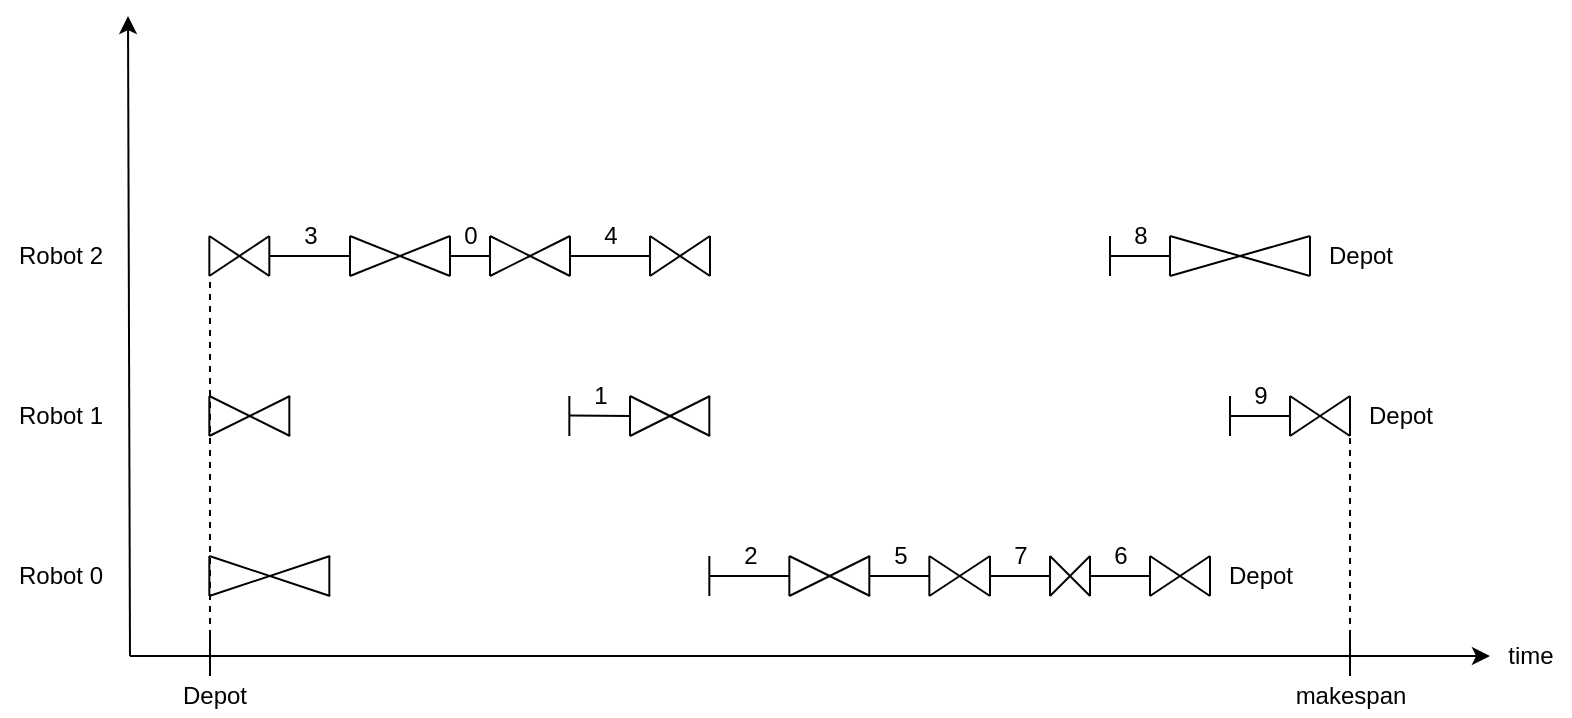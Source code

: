 <mxfile version="13.1.14" type="google"><diagram id="EZQV7ug1SYSrj5uGV_b-" name="Page-1"><mxGraphModel dx="891" dy="491" grid="1" gridSize="10" guides="1" tooltips="1" connect="1" arrows="1" fold="1" page="1" pageScale="1" pageWidth="1654" pageHeight="1169" math="0" shadow="0"><root><mxCell id="0"/><mxCell id="1" parent="0"/><mxCell id="-zJ7v5Dv4l9Q83hzlITT-1" value="" style="endArrow=classic;html=1;" parent="1" edge="1"><mxGeometry width="50" height="50" relative="1" as="geometry"><mxPoint x="160" y="1080" as="sourcePoint"/><mxPoint x="159" y="760" as="targetPoint"/></mxGeometry></mxCell><mxCell id="-zJ7v5Dv4l9Q83hzlITT-3" value="" style="endArrow=classic;html=1;" parent="1" target="-zJ7v5Dv4l9Q83hzlITT-23" edge="1"><mxGeometry width="50" height="50" relative="1" as="geometry"><mxPoint x="160" y="1080" as="sourcePoint"/><mxPoint x="680" y="1080" as="targetPoint"/></mxGeometry></mxCell><mxCell id="-zJ7v5Dv4l9Q83hzlITT-11" value="" style="endArrow=none;html=1;" parent="1" edge="1"><mxGeometry width="50" height="50" relative="1" as="geometry"><mxPoint x="199.67" y="890" as="sourcePoint"/><mxPoint x="199.67" y="870" as="targetPoint"/></mxGeometry></mxCell><mxCell id="-zJ7v5Dv4l9Q83hzlITT-12" value="" style="endArrow=none;html=1;" parent="1" edge="1"><mxGeometry width="50" height="50" relative="1" as="geometry"><mxPoint x="229.67" y="890" as="sourcePoint"/><mxPoint x="229.67" y="870" as="targetPoint"/></mxGeometry></mxCell><mxCell id="-zJ7v5Dv4l9Q83hzlITT-13" value="" style="endArrow=none;html=1;" parent="1" edge="1"><mxGeometry width="50" height="50" relative="1" as="geometry"><mxPoint x="199.67" y="870" as="sourcePoint"/><mxPoint x="229.67" y="890" as="targetPoint"/></mxGeometry></mxCell><mxCell id="-zJ7v5Dv4l9Q83hzlITT-14" value="" style="endArrow=none;html=1;" parent="1" edge="1"><mxGeometry width="50" height="50" relative="1" as="geometry"><mxPoint x="199.67" y="890" as="sourcePoint"/><mxPoint x="229.67" y="870" as="targetPoint"/></mxGeometry></mxCell><mxCell id="-zJ7v5Dv4l9Q83hzlITT-15" value="" style="endArrow=none;html=1;" parent="1" edge="1"><mxGeometry width="50" height="50" relative="1" as="geometry"><mxPoint x="229.67" y="880" as="sourcePoint"/><mxPoint x="269.67" y="880" as="targetPoint"/></mxGeometry></mxCell><mxCell id="-zJ7v5Dv4l9Q83hzlITT-16" value="" style="endArrow=none;html=1;" parent="1" edge="1"><mxGeometry width="50" height="50" relative="1" as="geometry"><mxPoint x="270" y="890" as="sourcePoint"/><mxPoint x="270" y="870" as="targetPoint"/></mxGeometry></mxCell><mxCell id="-zJ7v5Dv4l9Q83hzlITT-17" value="3" style="text;html=1;align=center;verticalAlign=middle;resizable=0;points=[];autosize=1;" parent="1" vertex="1"><mxGeometry x="239.67" y="860" width="20" height="20" as="geometry"/></mxCell><mxCell id="-zJ7v5Dv4l9Q83hzlITT-19" value="" style="endArrow=none;html=1;" parent="1" edge="1"><mxGeometry width="50" height="50" relative="1" as="geometry"><mxPoint x="200" y="1090" as="sourcePoint"/><mxPoint x="200" y="1070" as="targetPoint"/></mxGeometry></mxCell><mxCell id="-zJ7v5Dv4l9Q83hzlITT-20" value="Depot" style="text;html=1;align=center;verticalAlign=middle;resizable=0;points=[];autosize=1;" parent="1" vertex="1"><mxGeometry x="177" y="1090" width="50" height="20" as="geometry"/></mxCell><mxCell id="-zJ7v5Dv4l9Q83hzlITT-23" value="time" style="text;html=1;align=center;verticalAlign=middle;resizable=0;points=[];autosize=1;" parent="1" vertex="1"><mxGeometry x="840" y="1070" width="40" height="20" as="geometry"/></mxCell><mxCell id="-zJ7v5Dv4l9Q83hzlITT-27" value="" style="endArrow=none;html=1;" parent="1" edge="1"><mxGeometry width="50" height="50" relative="1" as="geometry"><mxPoint x="320" y="890" as="sourcePoint"/><mxPoint x="320" y="870" as="targetPoint"/></mxGeometry></mxCell><mxCell id="-zJ7v5Dv4l9Q83hzlITT-28" value="" style="endArrow=none;html=1;" parent="1" edge="1"><mxGeometry width="50" height="50" relative="1" as="geometry"><mxPoint x="270" y="870" as="sourcePoint"/><mxPoint x="320" y="890" as="targetPoint"/></mxGeometry></mxCell><mxCell id="-zJ7v5Dv4l9Q83hzlITT-29" value="" style="endArrow=none;html=1;" parent="1" edge="1"><mxGeometry width="50" height="50" relative="1" as="geometry"><mxPoint x="270" y="890" as="sourcePoint"/><mxPoint x="320" y="870" as="targetPoint"/></mxGeometry></mxCell><mxCell id="-zJ7v5Dv4l9Q83hzlITT-30" value="" style="endArrow=none;html=1;" parent="1" edge="1"><mxGeometry width="50" height="50" relative="1" as="geometry"><mxPoint x="320.0" y="880" as="sourcePoint"/><mxPoint x="340" y="880" as="targetPoint"/></mxGeometry></mxCell><mxCell id="-zJ7v5Dv4l9Q83hzlITT-31" value="" style="endArrow=none;html=1;" parent="1" edge="1"><mxGeometry width="50" height="50" relative="1" as="geometry"><mxPoint x="340" y="890" as="sourcePoint"/><mxPoint x="340" y="870" as="targetPoint"/></mxGeometry></mxCell><mxCell id="-zJ7v5Dv4l9Q83hzlITT-32" value="0" style="text;html=1;align=center;verticalAlign=middle;resizable=0;points=[];autosize=1;" parent="1" vertex="1"><mxGeometry x="319.67" y="860" width="20" height="20" as="geometry"/></mxCell><mxCell id="-hGhdVRFK6GKKIBSV2Wx-4" value="&lt;font style=&quot;font-size: 12px&quot;&gt;Robot 0&lt;/font&gt;" style="text;html=1;align=center;verticalAlign=middle;resizable=0;points=[];autosize=1;" parent="1" vertex="1"><mxGeometry x="95" y="1030" width="60" height="20" as="geometry"/></mxCell><mxCell id="-hGhdVRFK6GKKIBSV2Wx-5" value="&lt;font style=&quot;font-size: 12px&quot;&gt;Robot 1&lt;/font&gt;" style="text;html=1;align=center;verticalAlign=middle;resizable=0;points=[];autosize=1;" parent="1" vertex="1"><mxGeometry x="95" y="950" width="60" height="20" as="geometry"/></mxCell><mxCell id="-hGhdVRFK6GKKIBSV2Wx-6" value="&lt;font style=&quot;font-size: 12px&quot;&gt;Robot 2&lt;/font&gt;" style="text;html=1;align=center;verticalAlign=middle;resizable=0;points=[];autosize=1;" parent="1" vertex="1"><mxGeometry x="95" y="870" width="60" height="20" as="geometry"/></mxCell><mxCell id="IjAKpEGFT8FIH4Zyo8Ix-1" value="" style="endArrow=none;html=1;" parent="1" edge="1"><mxGeometry width="50" height="50" relative="1" as="geometry"><mxPoint x="199.67" y="970" as="sourcePoint"/><mxPoint x="199.67" y="950" as="targetPoint"/></mxGeometry></mxCell><mxCell id="IjAKpEGFT8FIH4Zyo8Ix-2" value="" style="endArrow=none;html=1;" parent="1" edge="1"><mxGeometry width="50" height="50" relative="1" as="geometry"><mxPoint x="239.67" y="970" as="sourcePoint"/><mxPoint x="239.67" y="950" as="targetPoint"/></mxGeometry></mxCell><mxCell id="IjAKpEGFT8FIH4Zyo8Ix-3" value="" style="endArrow=none;html=1;" parent="1" edge="1"><mxGeometry width="50" height="50" relative="1" as="geometry"><mxPoint x="199.67" y="950" as="sourcePoint"/><mxPoint x="240" y="970" as="targetPoint"/></mxGeometry></mxCell><mxCell id="IjAKpEGFT8FIH4Zyo8Ix-4" value="" style="endArrow=none;html=1;" parent="1" edge="1"><mxGeometry width="50" height="50" relative="1" as="geometry"><mxPoint x="199.67" y="970" as="sourcePoint"/><mxPoint x="240" y="950" as="targetPoint"/></mxGeometry></mxCell><mxCell id="IjAKpEGFT8FIH4Zyo8Ix-11" value="" style="endArrow=none;html=1;" parent="1" edge="1"><mxGeometry width="50" height="50" relative="1" as="geometry"><mxPoint x="379.67" y="970" as="sourcePoint"/><mxPoint x="379.67" y="950" as="targetPoint"/></mxGeometry></mxCell><mxCell id="IjAKpEGFT8FIH4Zyo8Ix-13" value="" style="endArrow=none;html=1;" parent="1" edge="1"><mxGeometry width="50" height="50" relative="1" as="geometry"><mxPoint x="379.67" y="959.8" as="sourcePoint"/><mxPoint x="410" y="960" as="targetPoint"/></mxGeometry></mxCell><mxCell id="IjAKpEGFT8FIH4Zyo8Ix-14" value="" style="endArrow=none;html=1;" parent="1" edge="1"><mxGeometry width="50" height="50" relative="1" as="geometry"><mxPoint x="410.0" y="970" as="sourcePoint"/><mxPoint x="410.0" y="950" as="targetPoint"/></mxGeometry></mxCell><mxCell id="IjAKpEGFT8FIH4Zyo8Ix-15" value="1" style="text;html=1;align=center;verticalAlign=middle;resizable=0;points=[];autosize=1;" parent="1" vertex="1"><mxGeometry x="384.67" y="940" width="20" height="20" as="geometry"/></mxCell><mxCell id="Ef2eGPEWTaYH5UgkYiF2-2" value="" style="endArrow=none;html=1;" parent="1" edge="1"><mxGeometry width="50" height="50" relative="1" as="geometry"><mxPoint x="340" y="890" as="sourcePoint"/><mxPoint x="380" y="870" as="targetPoint"/></mxGeometry></mxCell><mxCell id="Ef2eGPEWTaYH5UgkYiF2-3" value="" style="endArrow=none;html=1;" parent="1" edge="1"><mxGeometry width="50" height="50" relative="1" as="geometry"><mxPoint x="340" y="870" as="sourcePoint"/><mxPoint x="380" y="890" as="targetPoint"/></mxGeometry></mxCell><mxCell id="Ef2eGPEWTaYH5UgkYiF2-4" value="" style="endArrow=none;html=1;" parent="1" edge="1"><mxGeometry width="50" height="50" relative="1" as="geometry"><mxPoint x="380" y="890" as="sourcePoint"/><mxPoint x="380" y="870" as="targetPoint"/></mxGeometry></mxCell><mxCell id="Ef2eGPEWTaYH5UgkYiF2-5" value="" style="endArrow=none;html=1;" parent="1" edge="1"><mxGeometry width="50" height="50" relative="1" as="geometry"><mxPoint x="380" y="880" as="sourcePoint"/><mxPoint x="420" y="880" as="targetPoint"/></mxGeometry></mxCell><mxCell id="Ef2eGPEWTaYH5UgkYiF2-6" value="" style="endArrow=none;html=1;" parent="1" edge="1"><mxGeometry width="50" height="50" relative="1" as="geometry"><mxPoint x="420" y="890" as="sourcePoint"/><mxPoint x="420" y="870" as="targetPoint"/></mxGeometry></mxCell><mxCell id="Ef2eGPEWTaYH5UgkYiF2-7" value="4" style="text;html=1;align=center;verticalAlign=middle;resizable=0;points=[];autosize=1;" parent="1" vertex="1"><mxGeometry x="389.67" y="860" width="20" height="20" as="geometry"/></mxCell><mxCell id="SAGwPhN7b7mxbq9nuZTK-1" value="" style="endArrow=none;html=1;" parent="1" edge="1"><mxGeometry width="50" height="50" relative="1" as="geometry"><mxPoint x="199.67" y="1050" as="sourcePoint"/><mxPoint x="199.67" y="1030" as="targetPoint"/></mxGeometry></mxCell><mxCell id="SAGwPhN7b7mxbq9nuZTK-2" value="" style="endArrow=none;html=1;" parent="1" edge="1"><mxGeometry width="50" height="50" relative="1" as="geometry"><mxPoint x="259.67" y="1050" as="sourcePoint"/><mxPoint x="259.67" y="1030" as="targetPoint"/></mxGeometry></mxCell><mxCell id="SAGwPhN7b7mxbq9nuZTK-3" value="" style="endArrow=none;html=1;" parent="1" edge="1"><mxGeometry width="50" height="50" relative="1" as="geometry"><mxPoint x="199.67" y="1030" as="sourcePoint"/><mxPoint x="260" y="1050" as="targetPoint"/></mxGeometry></mxCell><mxCell id="SAGwPhN7b7mxbq9nuZTK-4" value="" style="endArrow=none;html=1;" parent="1" edge="1"><mxGeometry width="50" height="50" relative="1" as="geometry"><mxPoint x="199.67" y="1050" as="sourcePoint"/><mxPoint x="260" y="1030" as="targetPoint"/></mxGeometry></mxCell><mxCell id="SAGwPhN7b7mxbq9nuZTK-5" value="" style="endArrow=none;html=1;" parent="1" edge="1"><mxGeometry width="50" height="50" relative="1" as="geometry"><mxPoint x="449.67" y="1050" as="sourcePoint"/><mxPoint x="449.67" y="1030" as="targetPoint"/></mxGeometry></mxCell><mxCell id="SAGwPhN7b7mxbq9nuZTK-6" value="" style="endArrow=none;html=1;" parent="1" edge="1"><mxGeometry width="50" height="50" relative="1" as="geometry"><mxPoint x="489.67" y="1050" as="sourcePoint"/><mxPoint x="489.67" y="1030" as="targetPoint"/></mxGeometry></mxCell><mxCell id="SAGwPhN7b7mxbq9nuZTK-7" value="" style="endArrow=none;html=1;" parent="1" edge="1"><mxGeometry width="50" height="50" relative="1" as="geometry"><mxPoint x="450" y="1040" as="sourcePoint"/><mxPoint x="490" y="1040" as="targetPoint"/></mxGeometry></mxCell><mxCell id="SAGwPhN7b7mxbq9nuZTK-10" value="2" style="text;html=1;align=center;verticalAlign=middle;resizable=0;points=[];autosize=1;" parent="1" vertex="1"><mxGeometry x="460.0" y="1020" width="20" height="20" as="geometry"/></mxCell><mxCell id="sZ0uDjQQz0st12PsyoPe-2" value="" style="endArrow=none;html=1;" parent="1" edge="1"><mxGeometry width="50" height="50" relative="1" as="geometry"><mxPoint x="529.67" y="1050" as="sourcePoint"/><mxPoint x="529.67" y="1030" as="targetPoint"/></mxGeometry></mxCell><mxCell id="sZ0uDjQQz0st12PsyoPe-3" value="" style="endArrow=none;html=1;" parent="1" edge="1"><mxGeometry width="50" height="50" relative="1" as="geometry"><mxPoint x="489.67" y="1030" as="sourcePoint"/><mxPoint x="530" y="1050" as="targetPoint"/></mxGeometry></mxCell><mxCell id="sZ0uDjQQz0st12PsyoPe-4" value="" style="endArrow=none;html=1;" parent="1" edge="1"><mxGeometry width="50" height="50" relative="1" as="geometry"><mxPoint x="489.67" y="1050" as="sourcePoint"/><mxPoint x="530" y="1030" as="targetPoint"/></mxGeometry></mxCell><mxCell id="sZ0uDjQQz0st12PsyoPe-5" value="" style="endArrow=none;html=1;" parent="1" edge="1"><mxGeometry width="50" height="50" relative="1" as="geometry"><mxPoint x="530" y="1040" as="sourcePoint"/><mxPoint x="560" y="1040" as="targetPoint"/></mxGeometry></mxCell><mxCell id="sZ0uDjQQz0st12PsyoPe-6" value="" style="endArrow=none;html=1;" parent="1" edge="1"><mxGeometry width="50" height="50" relative="1" as="geometry"><mxPoint x="559.67" y="1050" as="sourcePoint"/><mxPoint x="559.67" y="1030" as="targetPoint"/></mxGeometry></mxCell><mxCell id="sZ0uDjQQz0st12PsyoPe-7" value="5" style="text;html=1;align=center;verticalAlign=middle;resizable=0;points=[];autosize=1;" parent="1" vertex="1"><mxGeometry x="535" y="1020" width="20" height="20" as="geometry"/></mxCell><mxCell id="FPUrMZzfP_ajNEx-QDYK-2" value="" style="endArrow=none;html=1;" parent="1" edge="1"><mxGeometry width="50" height="50" relative="1" as="geometry"><mxPoint x="590.0" y="1050" as="sourcePoint"/><mxPoint x="590.0" y="1030" as="targetPoint"/></mxGeometry></mxCell><mxCell id="FPUrMZzfP_ajNEx-QDYK-3" value="" style="endArrow=none;html=1;" parent="1" edge="1"><mxGeometry width="50" height="50" relative="1" as="geometry"><mxPoint x="559.67" y="1030" as="sourcePoint"/><mxPoint x="590" y="1050" as="targetPoint"/></mxGeometry></mxCell><mxCell id="FPUrMZzfP_ajNEx-QDYK-4" value="" style="endArrow=none;html=1;" parent="1" edge="1"><mxGeometry width="50" height="50" relative="1" as="geometry"><mxPoint x="559.67" y="1050" as="sourcePoint"/><mxPoint x="590" y="1030" as="targetPoint"/></mxGeometry></mxCell><mxCell id="FPUrMZzfP_ajNEx-QDYK-5" value="" style="endArrow=none;html=1;" parent="1" edge="1"><mxGeometry width="50" height="50" relative="1" as="geometry"><mxPoint x="590" y="1040" as="sourcePoint"/><mxPoint x="620" y="1040" as="targetPoint"/></mxGeometry></mxCell><mxCell id="FPUrMZzfP_ajNEx-QDYK-6" value="" style="endArrow=none;html=1;" parent="1" edge="1"><mxGeometry width="50" height="50" relative="1" as="geometry"><mxPoint x="620.0" y="1050" as="sourcePoint"/><mxPoint x="620.0" y="1030" as="targetPoint"/></mxGeometry></mxCell><mxCell id="FPUrMZzfP_ajNEx-QDYK-7" value="7" style="text;html=1;align=center;verticalAlign=middle;resizable=0;points=[];autosize=1;" parent="1" vertex="1"><mxGeometry x="595" y="1020" width="20" height="20" as="geometry"/></mxCell><mxCell id="241rarWJJxjj0ieeWr2f-2" value="" style="endArrow=none;html=1;" parent="1" edge="1"><mxGeometry width="50" height="50" relative="1" as="geometry"><mxPoint x="620" y="1050" as="sourcePoint"/><mxPoint x="640" y="1030" as="targetPoint"/></mxGeometry></mxCell><mxCell id="241rarWJJxjj0ieeWr2f-3" value="" style="endArrow=none;html=1;" parent="1" edge="1"><mxGeometry width="50" height="50" relative="1" as="geometry"><mxPoint x="620" y="1030" as="sourcePoint"/><mxPoint x="640" y="1050" as="targetPoint"/></mxGeometry></mxCell><mxCell id="241rarWJJxjj0ieeWr2f-4" value="" style="endArrow=none;html=1;" parent="1" edge="1"><mxGeometry width="50" height="50" relative="1" as="geometry"><mxPoint x="640" y="1050" as="sourcePoint"/><mxPoint x="640" y="1030" as="targetPoint"/></mxGeometry></mxCell><mxCell id="241rarWJJxjj0ieeWr2f-5" value="" style="endArrow=none;html=1;" parent="1" edge="1"><mxGeometry width="50" height="50" relative="1" as="geometry"><mxPoint x="640" y="1040" as="sourcePoint"/><mxPoint x="670" y="1040" as="targetPoint"/></mxGeometry></mxCell><mxCell id="241rarWJJxjj0ieeWr2f-6" value="" style="endArrow=none;html=1;" parent="1" edge="1"><mxGeometry width="50" height="50" relative="1" as="geometry"><mxPoint x="670" y="1050" as="sourcePoint"/><mxPoint x="670" y="1030" as="targetPoint"/></mxGeometry></mxCell><mxCell id="241rarWJJxjj0ieeWr2f-7" value="6" style="text;html=1;align=center;verticalAlign=middle;resizable=0;points=[];autosize=1;" parent="1" vertex="1"><mxGeometry x="645" y="1020" width="20" height="20" as="geometry"/></mxCell><mxCell id="241rarWJJxjj0ieeWr2f-10" value="" style="endArrow=none;html=1;" parent="1" edge="1"><mxGeometry width="50" height="50" relative="1" as="geometry"><mxPoint x="420" y="890" as="sourcePoint"/><mxPoint x="450" y="870" as="targetPoint"/></mxGeometry></mxCell><mxCell id="241rarWJJxjj0ieeWr2f-11" value="" style="endArrow=none;html=1;" parent="1" edge="1"><mxGeometry width="50" height="50" relative="1" as="geometry"><mxPoint x="450" y="890" as="sourcePoint"/><mxPoint x="420" y="870" as="targetPoint"/></mxGeometry></mxCell><mxCell id="241rarWJJxjj0ieeWr2f-12" value="" style="endArrow=none;html=1;" parent="1" edge="1"><mxGeometry width="50" height="50" relative="1" as="geometry"><mxPoint x="450" y="890" as="sourcePoint"/><mxPoint x="450" y="870" as="targetPoint"/></mxGeometry></mxCell><mxCell id="241rarWJJxjj0ieeWr2f-13" value="" style="endArrow=none;html=1;" parent="1" edge="1"><mxGeometry width="50" height="50" relative="1" as="geometry"><mxPoint x="650" y="890" as="sourcePoint"/><mxPoint x="650" y="870" as="targetPoint"/></mxGeometry></mxCell><mxCell id="241rarWJJxjj0ieeWr2f-14" value="" style="endArrow=none;html=1;" parent="1" edge="1"><mxGeometry width="50" height="50" relative="1" as="geometry"><mxPoint x="680" y="890" as="sourcePoint"/><mxPoint x="680" y="870" as="targetPoint"/></mxGeometry></mxCell><mxCell id="241rarWJJxjj0ieeWr2f-15" value="" style="endArrow=none;html=1;" parent="1" edge="1"><mxGeometry width="50" height="50" relative="1" as="geometry"><mxPoint x="680" y="880" as="sourcePoint"/><mxPoint x="650" y="880" as="targetPoint"/></mxGeometry></mxCell><mxCell id="241rarWJJxjj0ieeWr2f-16" value="8" style="text;html=1;align=center;verticalAlign=middle;resizable=0;points=[];autosize=1;" parent="1" vertex="1"><mxGeometry x="655" y="860" width="20" height="20" as="geometry"/></mxCell><mxCell id="Up8pJstaLBdIHUjJYRjb-2" value="" style="endArrow=none;html=1;" parent="1" edge="1"><mxGeometry width="50" height="50" relative="1" as="geometry"><mxPoint x="710" y="970" as="sourcePoint"/><mxPoint x="710" y="950" as="targetPoint"/></mxGeometry></mxCell><mxCell id="Up8pJstaLBdIHUjJYRjb-3" value="" style="endArrow=none;html=1;" parent="1" edge="1"><mxGeometry width="50" height="50" relative="1" as="geometry"><mxPoint x="740" y="970" as="sourcePoint"/><mxPoint x="740" y="950" as="targetPoint"/></mxGeometry></mxCell><mxCell id="Up8pJstaLBdIHUjJYRjb-4" value="" style="endArrow=none;html=1;" parent="1" edge="1"><mxGeometry width="50" height="50" relative="1" as="geometry"><mxPoint x="740" y="960" as="sourcePoint"/><mxPoint x="710" y="960" as="targetPoint"/></mxGeometry></mxCell><mxCell id="Up8pJstaLBdIHUjJYRjb-6" value="" style="endArrow=none;html=1;" parent="1" edge="1"><mxGeometry width="50" height="50" relative="1" as="geometry"><mxPoint x="410" y="970" as="sourcePoint"/><mxPoint x="450" y="950" as="targetPoint"/></mxGeometry></mxCell><mxCell id="Up8pJstaLBdIHUjJYRjb-7" value="" style="endArrow=none;html=1;" parent="1" edge="1"><mxGeometry width="50" height="50" relative="1" as="geometry"><mxPoint x="450" y="970" as="sourcePoint"/><mxPoint x="410" y="950" as="targetPoint"/></mxGeometry></mxCell><mxCell id="Up8pJstaLBdIHUjJYRjb-8" value="" style="endArrow=none;html=1;" parent="1" edge="1"><mxGeometry width="50" height="50" relative="1" as="geometry"><mxPoint x="449.67" y="970" as="sourcePoint"/><mxPoint x="449.67" y="950" as="targetPoint"/></mxGeometry></mxCell><mxCell id="Up8pJstaLBdIHUjJYRjb-9" value="9" style="text;html=1;align=center;verticalAlign=middle;resizable=0;points=[];autosize=1;" parent="1" vertex="1"><mxGeometry x="715" y="940" width="20" height="20" as="geometry"/></mxCell><mxCell id="Up8pJstaLBdIHUjJYRjb-11" value="" style="endArrow=none;html=1;" parent="1" edge="1"><mxGeometry width="50" height="50" relative="1" as="geometry"><mxPoint x="680" y="890" as="sourcePoint"/><mxPoint x="750" y="870" as="targetPoint"/></mxGeometry></mxCell><mxCell id="Up8pJstaLBdIHUjJYRjb-12" value="" style="endArrow=none;html=1;" parent="1" edge="1"><mxGeometry width="50" height="50" relative="1" as="geometry"><mxPoint x="750" y="890" as="sourcePoint"/><mxPoint x="680" y="870" as="targetPoint"/></mxGeometry></mxCell><mxCell id="Up8pJstaLBdIHUjJYRjb-13" value="" style="endArrow=none;html=1;" parent="1" edge="1"><mxGeometry width="50" height="50" relative="1" as="geometry"><mxPoint x="750" y="890" as="sourcePoint"/><mxPoint x="750" y="870" as="targetPoint"/></mxGeometry></mxCell><mxCell id="Up8pJstaLBdIHUjJYRjb-14" value="" style="endArrow=none;html=1;" parent="1" edge="1"><mxGeometry width="50" height="50" relative="1" as="geometry"><mxPoint x="740" y="950" as="sourcePoint"/><mxPoint x="770" y="970" as="targetPoint"/></mxGeometry></mxCell><mxCell id="Up8pJstaLBdIHUjJYRjb-15" value="" style="endArrow=none;html=1;" parent="1" edge="1"><mxGeometry width="50" height="50" relative="1" as="geometry"><mxPoint x="740" y="970" as="sourcePoint"/><mxPoint x="770" y="950" as="targetPoint"/></mxGeometry></mxCell><mxCell id="Up8pJstaLBdIHUjJYRjb-16" value="" style="endArrow=none;html=1;" parent="1" edge="1"><mxGeometry width="50" height="50" relative="1" as="geometry"><mxPoint x="770" y="970" as="sourcePoint"/><mxPoint x="770" y="950" as="targetPoint"/></mxGeometry></mxCell><mxCell id="Up8pJstaLBdIHUjJYRjb-17" value="" style="endArrow=none;html=1;" parent="1" edge="1"><mxGeometry width="50" height="50" relative="1" as="geometry"><mxPoint x="670" y="1050" as="sourcePoint"/><mxPoint x="700" y="1030" as="targetPoint"/></mxGeometry></mxCell><mxCell id="Up8pJstaLBdIHUjJYRjb-18" value="" style="endArrow=none;html=1;" parent="1" edge="1"><mxGeometry width="50" height="50" relative="1" as="geometry"><mxPoint x="670" y="1030" as="sourcePoint"/><mxPoint x="700" y="1050" as="targetPoint"/></mxGeometry></mxCell><mxCell id="Up8pJstaLBdIHUjJYRjb-19" value="" style="endArrow=none;html=1;" parent="1" edge="1"><mxGeometry width="50" height="50" relative="1" as="geometry"><mxPoint x="700" y="1050" as="sourcePoint"/><mxPoint x="700" y="1030" as="targetPoint"/></mxGeometry></mxCell><mxCell id="Up8pJstaLBdIHUjJYRjb-21" value="Depot" style="text;html=1;align=center;verticalAlign=middle;resizable=0;points=[];autosize=1;" parent="1" vertex="1"><mxGeometry x="750" y="870" width="50" height="20" as="geometry"/></mxCell><mxCell id="Up8pJstaLBdIHUjJYRjb-22" value="Depot" style="text;html=1;align=center;verticalAlign=middle;resizable=0;points=[];autosize=1;" parent="1" vertex="1"><mxGeometry x="770" y="950" width="50" height="20" as="geometry"/></mxCell><mxCell id="Up8pJstaLBdIHUjJYRjb-23" value="Depot" style="text;html=1;align=center;verticalAlign=middle;resizable=0;points=[];autosize=1;" parent="1" vertex="1"><mxGeometry x="700" y="1030" width="50" height="20" as="geometry"/></mxCell><mxCell id="Up8pJstaLBdIHUjJYRjb-24" value="" style="endArrow=none;dashed=1;html=1;entryX=1;entryY=1;entryDx=0;entryDy=0;" parent="1" edge="1"><mxGeometry width="50" height="50" relative="1" as="geometry"><mxPoint x="770" y="1070" as="sourcePoint"/><mxPoint x="770" y="970" as="targetPoint"/></mxGeometry></mxCell><mxCell id="Up8pJstaLBdIHUjJYRjb-25" value="makespan" style="text;html=1;align=center;verticalAlign=middle;resizable=0;points=[];autosize=1;" parent="1" vertex="1"><mxGeometry x="735" y="1090" width="70" height="20" as="geometry"/></mxCell><mxCell id="Up8pJstaLBdIHUjJYRjb-26" value="" style="endArrow=none;html=1;" parent="1" edge="1"><mxGeometry width="50" height="50" relative="1" as="geometry"><mxPoint x="770" y="1090" as="sourcePoint"/><mxPoint x="770" y="1070" as="targetPoint"/></mxGeometry></mxCell><mxCell id="fOZpONMxfut81XldRC9n-1" value="" style="endArrow=none;dashed=1;html=1;" edge="1" parent="1"><mxGeometry width="50" height="50" relative="1" as="geometry"><mxPoint x="200" y="1070" as="sourcePoint"/><mxPoint x="200" y="890" as="targetPoint"/></mxGeometry></mxCell></root></mxGraphModel></diagram></mxfile>